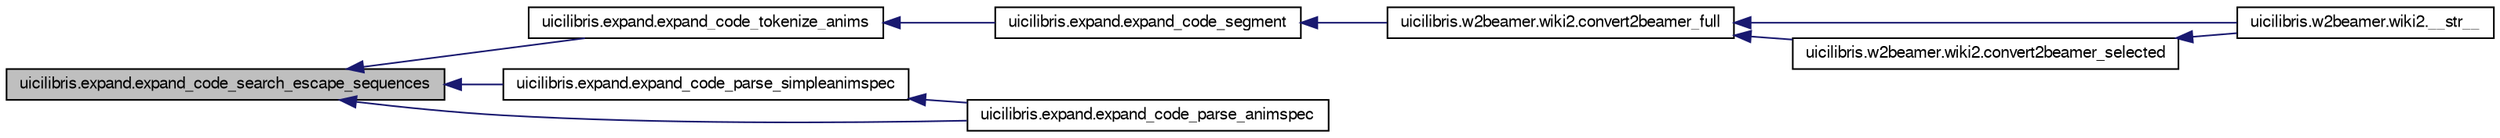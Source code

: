 digraph G
{
  edge [fontname="FreeSans",fontsize="10",labelfontname="FreeSans",labelfontsize="10"];
  node [fontname="FreeSans",fontsize="10",shape=record];
  rankdir="LR";
  Node1 [label="uicilibris.expand.expand_code_search_escape_sequences",height=0.2,width=0.4,color="black", fillcolor="grey75", style="filled" fontcolor="black"];
  Node1 -> Node2 [dir="back",color="midnightblue",fontsize="10",style="solid"];
  Node2 [label="uicilibris.expand.expand_code_tokenize_anims",height=0.2,width=0.4,color="black", fillcolor="white", style="filled",URL="$namespaceuicilibris_1_1expand.html#ad024d95772cf38f8738b402dee4db35a"];
  Node2 -> Node3 [dir="back",color="midnightblue",fontsize="10",style="solid"];
  Node3 [label="uicilibris.expand.expand_code_segment",height=0.2,width=0.4,color="black", fillcolor="white", style="filled",URL="$namespaceuicilibris_1_1expand.html#abdb3e9c31f6c9612fb62c0942669b1f3"];
  Node3 -> Node4 [dir="back",color="midnightblue",fontsize="10",style="solid"];
  Node4 [label="uicilibris.w2beamer.wiki2.convert2beamer_full",height=0.2,width=0.4,color="black", fillcolor="white", style="filled",URL="$classuicilibris_1_1w2beamer_1_1wiki2.html#a3335751f0851f20ac4105204029a9808",tooltip="convert to LaTeX beamer"];
  Node4 -> Node5 [dir="back",color="midnightblue",fontsize="10",style="solid"];
  Node5 [label="uicilibris.w2beamer.wiki2.__str__",height=0.2,width=0.4,color="black", fillcolor="white", style="filled",URL="$classuicilibris_1_1w2beamer_1_1wiki2.html#ac99f478c1af50144e1c1c004ab9ff659"];
  Node4 -> Node6 [dir="back",color="midnightblue",fontsize="10",style="solid"];
  Node6 [label="uicilibris.w2beamer.wiki2.convert2beamer_selected",height=0.2,width=0.4,color="black", fillcolor="white", style="filled",URL="$classuicilibris_1_1w2beamer_1_1wiki2.html#a3324e41bbdda1afe28ce5f27689ccaa8",tooltip="converts only selected lines"];
  Node6 -> Node5 [dir="back",color="midnightblue",fontsize="10",style="solid"];
  Node1 -> Node7 [dir="back",color="midnightblue",fontsize="10",style="solid"];
  Node7 [label="uicilibris.expand.expand_code_parse_simpleanimspec",height=0.2,width=0.4,color="black", fillcolor="white", style="filled",URL="$namespaceuicilibris_1_1expand.html#a3adf073f866155a711055b9c0535bd41"];
  Node7 -> Node8 [dir="back",color="midnightblue",fontsize="10",style="solid"];
  Node8 [label="uicilibris.expand.expand_code_parse_animspec",height=0.2,width=0.4,color="black", fillcolor="white", style="filled",URL="$namespaceuicilibris_1_1expand.html#a91cba1a887bbe20573806b083121d6eb"];
  Node1 -> Node8 [dir="back",color="midnightblue",fontsize="10",style="solid"];
}

